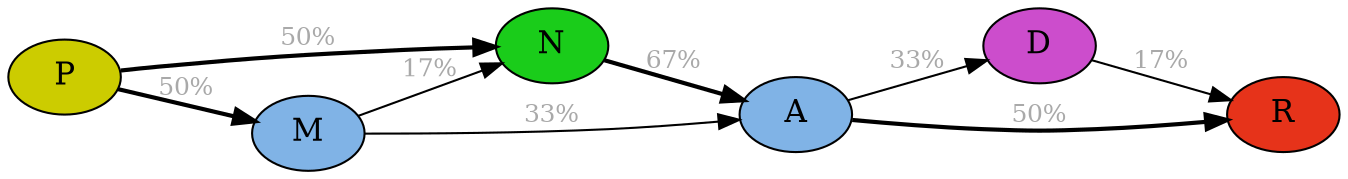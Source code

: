 digraph {
	rankdir="LR";
	"0"[label="P", fontsize=15, style="filled", fillcolor="#CCCC00", distribution="A:1e-03 C:1e-06 D:7e-06 E:1e-05 F:3e-07 G:7e-02 H:1e-05 I:3e-07 K:3e-06 L:2e-05 M:3e-07 N:5e-06 P:9e-01 Q:4e-05 R:9e-05 S:2e-03 T:6e-05 V:5e-06 W:3e-07 Y:2e-07", sequences="s1:P;s2:P;s3:P;s4:P;s5:G;s6:G"];
	"0"->"2"[fontsize=12, fontcolor=darkgray, penwidth=2, dir=forward, label="50%", sequences="s1,s2,s5"];
	"0"->"1"[fontsize=12, fontcolor=darkgray, penwidth=2, dir=forward, label="50%", sequences="s3,s4,s6"];
	"1"[label="M", fontsize=15, style="filled", fillcolor="#80B3E6", distribution="A:8e-06 C:1e-06 D:8e-07 E:9e-07 F:4e-06 G:6e-07 H:1e-06 I:4e-04 K:9e-06 L:5e-04 M:1e+00 N:2e-06 P:8e-07 Q:3e-06 R:4e-06 S:3e-06 T:9e-05 V:2e-04 W:3e-07 Y:5e-07", sequences="s3:M;s4:M;s6:M"];
	"1"->"3"[fontsize=12, fontcolor=darkgray, penwidth=1, dir=forward, label="33%", sequences="s3,s4"];
	"1"->"2"[fontsize=12, fontcolor=darkgray, penwidth=1, dir=forward, label="17%", sequences="s6"];
	"2"[label="N", fontsize=15, style="filled", fillcolor="#1ACC1A", distribution="A:8e-06 C:7e-07 D:4e-04 E:8e-06 F:1e-07 G:1e-05 H:9e-05 I:3e-06 K:9e-05 L:6e-07 M:8e-07 N:1e+00 P:5e-07 Q:7e-06 R:4e-06 S:4e-04 T:8e-05 V:7e-07 W:6e-09 Y:5e-06", sequences="s1:N;s2:N;s5:N;s6:N"];
	"2"->"3"[fontsize=12, fontcolor=darkgray, penwidth=2, dir=forward, label="67%", sequences="s1,s2,s5,s6"];
	"3"[label="A", fontsize=15, style="filled", fillcolor="#80B3E6", distribution="A:7e-01 C:2e-04 D:3e-04 E:4e-04 F:1e-04 G:7e-04 H:6e-05 I:4e-03 K:5e-04 L:4e-03 M:2e-01 N:3e-04 P:7e-04 Q:4e-04 R:4e-04 S:3e-03 T:2e-02 V:2e-02 W:1e-05 Y:3e-05", sequences="s1:A;s2:A;s3:M;s4:A;s5:M;s6:A"];
	"3"->"4"[fontsize=12, fontcolor=darkgray, penwidth=1, dir=forward, label="33%", sequences="s1,s6"];
	"3"->"5"[fontsize=12, fontcolor=darkgray, penwidth=2, dir=forward, label="50%", sequences="s2,s3,s5"];
	"4"[label="D", fontsize=15, style="filled", fillcolor="#CC4DCC", distribution="A:2e-03 C:7e-05 D:1e+00 E:1e-02 F:4e-05 G:3e-03 H:7e-04 I:2e-04 K:5e-04 L:2e-04 M:1e-04 N:7e-03 P:2e-04 Q:7e-04 R:2e-04 S:1e-03 T:8e-04 V:6e-04 W:3e-05 Y:4e-04", sequences="s1:D;s6:D"];
	"4"->"5"[fontsize=12, fontcolor=darkgray, penwidth=1, dir=forward, label="17%", sequences="s1"];
	"5"[label="R", fontsize=15, style="filled", fillcolor="#E6331A", distribution="A:5e-06 C:5e-06 D:3e-07 E:2e-06 F:5e-08 G:3e-05 H:5e-05 I:7e-07 K:6e-04 L:3e-06 M:1e-06 N:2e-06 P:6e-06 Q:8e-05 R:1e+00 S:1e-05 T:6e-06 V:5e-07 W:5e-06 Y:5e-07", sequences="s1:R;s2:R;s3:R;s5:R"];
}